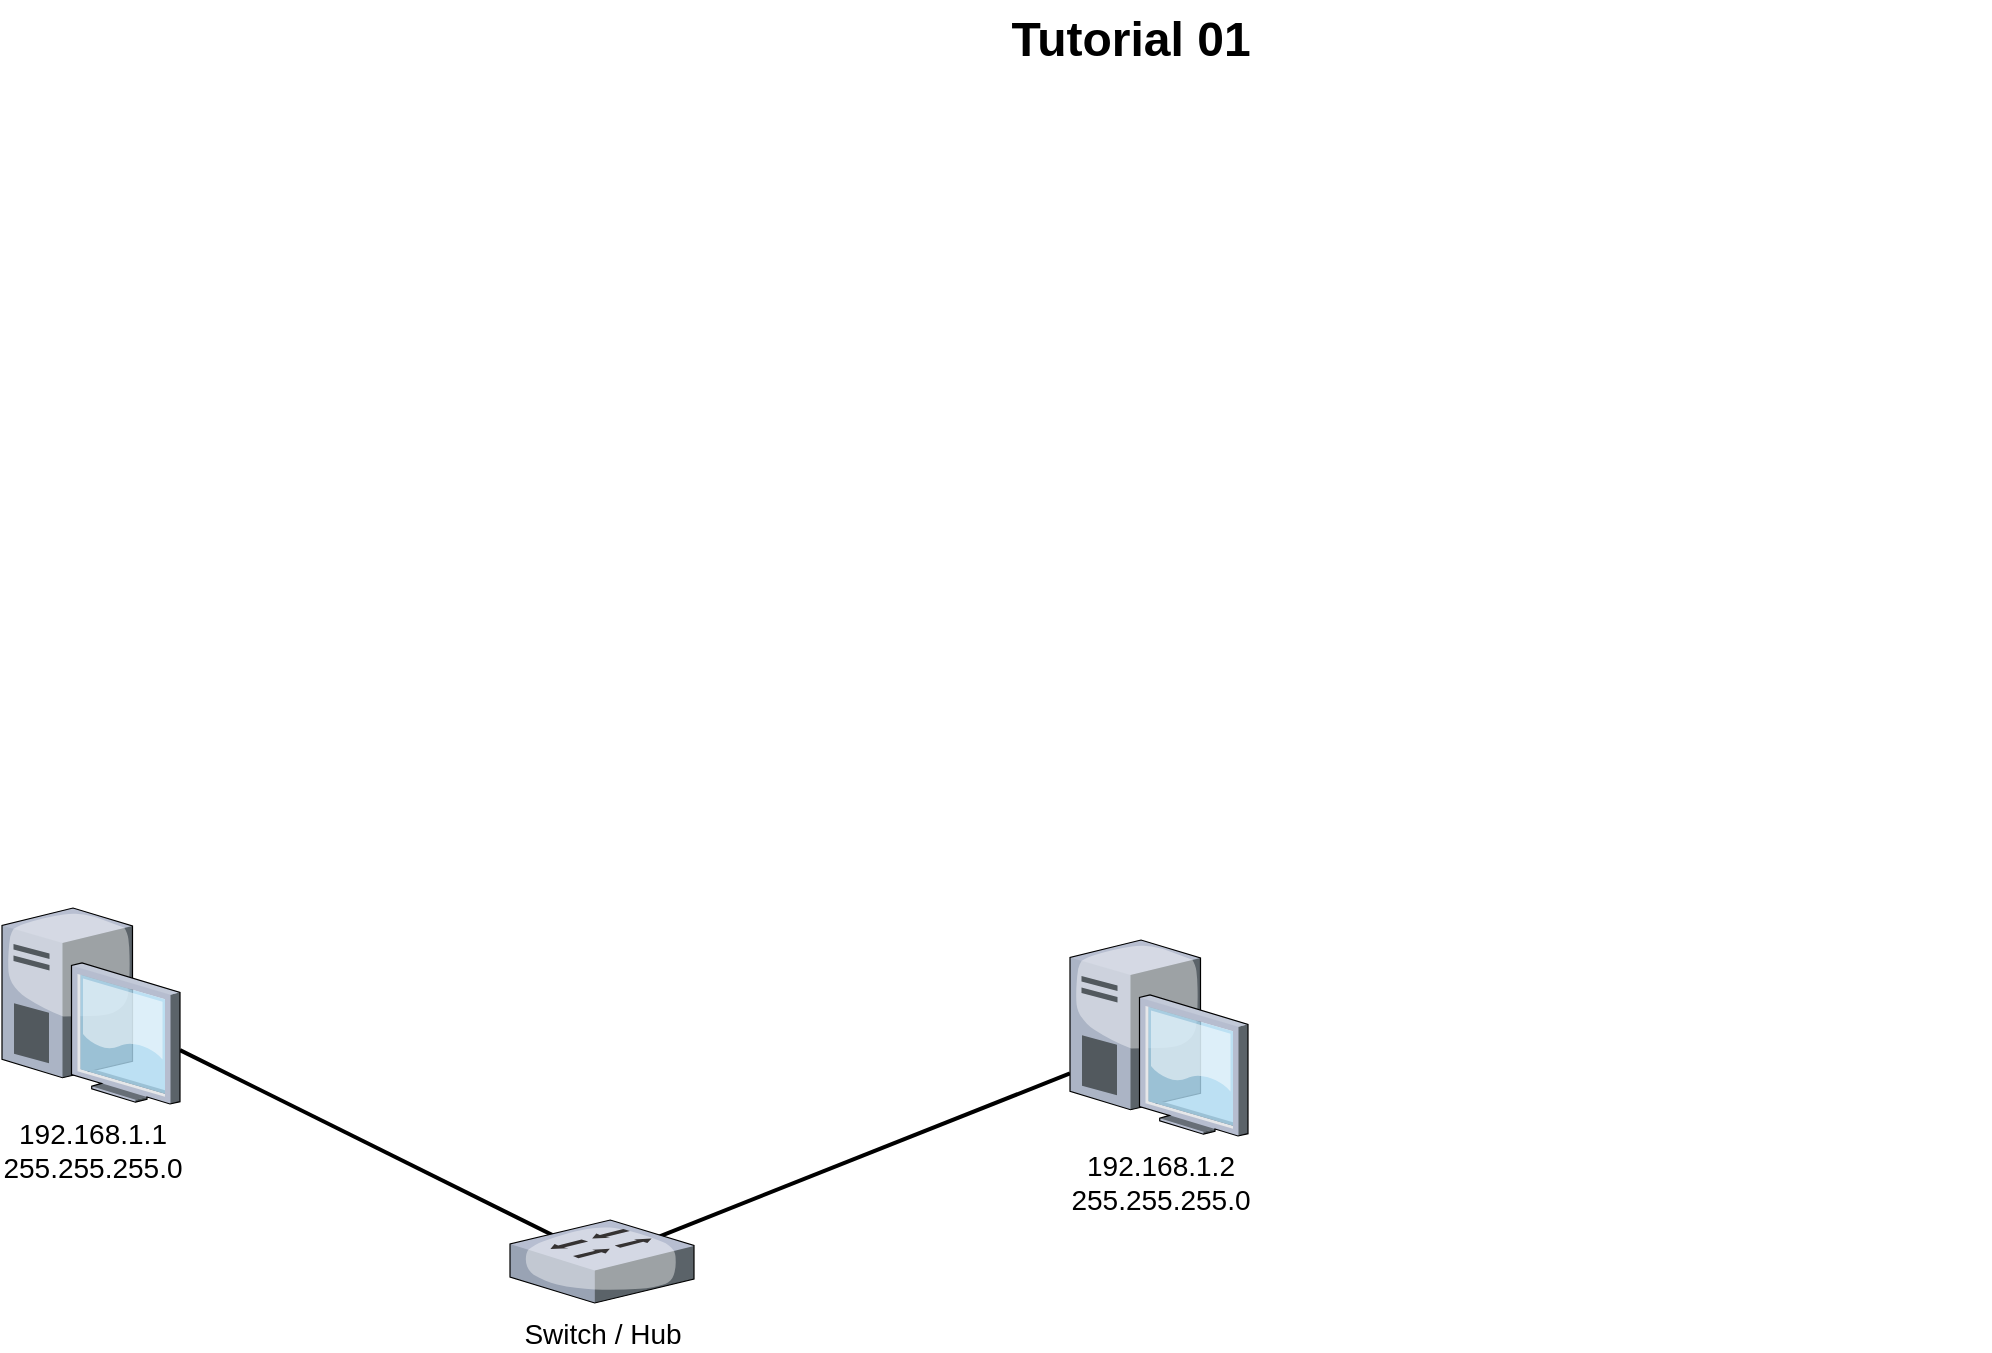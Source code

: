<mxfile version="24.7.1" type="github">
  <diagram name="Page-1" id="e3a06f82-3646-2815-327d-82caf3d4e204">
    <mxGraphModel dx="920" dy="626" grid="1" gridSize="10" guides="1" tooltips="1" connect="1" arrows="1" fold="1" page="1" pageScale="1.5" pageWidth="1169" pageHeight="826" background="none" math="0" shadow="0">
      <root>
        <mxCell id="0" style=";html=1;" />
        <mxCell id="1" style=";html=1;" parent="0" />
        <mxCell id="6a7d8f32e03d9370-34" style="edgeStyle=none;rounded=0;html=1;startSize=10;endSize=10;jettySize=auto;orthogonalLoop=1;fontSize=14;endArrow=none;endFill=0;strokeWidth=2;entryX=0.485;entryY=0.46;entryDx=0;entryDy=0;entryPerimeter=0;" parent="1" source="6a7d8f32e03d9370-3" target="4nvvTFNvskramZ2R4Ngb-1" edge="1">
          <mxGeometry relative="1" as="geometry">
            <mxPoint x="637" y="529.147" as="targetPoint" />
          </mxGeometry>
        </mxCell>
        <mxCell id="6a7d8f32e03d9370-3" value="192.168.1.1&lt;div&gt;255.255.255.0&lt;/div&gt;" style="verticalLabelPosition=bottom;aspect=fixed;html=1;verticalAlign=top;strokeColor=none;shape=mxgraph.citrix.desktop;fillColor=#66B2FF;gradientColor=#0066CC;fontSize=14;" parent="1" vertex="1">
          <mxGeometry x="366.0" y="484.0" width="89" height="98" as="geometry" />
        </mxCell>
        <mxCell id="6a7d8f32e03d9370-33" style="edgeStyle=none;rounded=0;html=1;startSize=10;endSize=10;jettySize=auto;orthogonalLoop=1;fontSize=14;endArrow=none;endFill=0;strokeWidth=2;entryX=0.564;entryY=0.416;entryDx=0;entryDy=0;entryPerimeter=0;" parent="1" source="6a7d8f32e03d9370-4" target="4nvvTFNvskramZ2R4Ngb-1" edge="1">
          <mxGeometry relative="1" as="geometry">
            <mxPoint x="637" y="365.147" as="targetPoint" />
          </mxGeometry>
        </mxCell>
        <mxCell id="6a7d8f32e03d9370-4" value="192.168.1.2&lt;div&gt;255.255.255.0&lt;/div&gt;" style="verticalLabelPosition=bottom;aspect=fixed;html=1;verticalAlign=top;strokeColor=none;shape=mxgraph.citrix.desktop;fillColor=#66B2FF;gradientColor=#0066CC;fontSize=14;" parent="1" vertex="1">
          <mxGeometry x="900" y="500.0" width="89" height="98" as="geometry" />
        </mxCell>
        <mxCell id="6a7d8f32e03d9370-62" value="Tutorial 01" style="text;strokeColor=none;fillColor=none;html=1;fontSize=24;fontStyle=1;verticalAlign=middle;align=center;" parent="1" vertex="1">
          <mxGeometry x="499" y="30" width="861" height="40" as="geometry" />
        </mxCell>
        <mxCell id="4nvvTFNvskramZ2R4Ngb-1" value="Switch / Hub" style="verticalLabelPosition=bottom;aspect=fixed;html=1;verticalAlign=top;strokeColor=none;shape=mxgraph.citrix.switch;fillColor=#66B2FF;gradientColor=#0066CC;fontSize=14;" vertex="1" parent="1">
          <mxGeometry x="620" y="640" width="92" height="41.5" as="geometry" />
        </mxCell>
      </root>
    </mxGraphModel>
  </diagram>
</mxfile>
